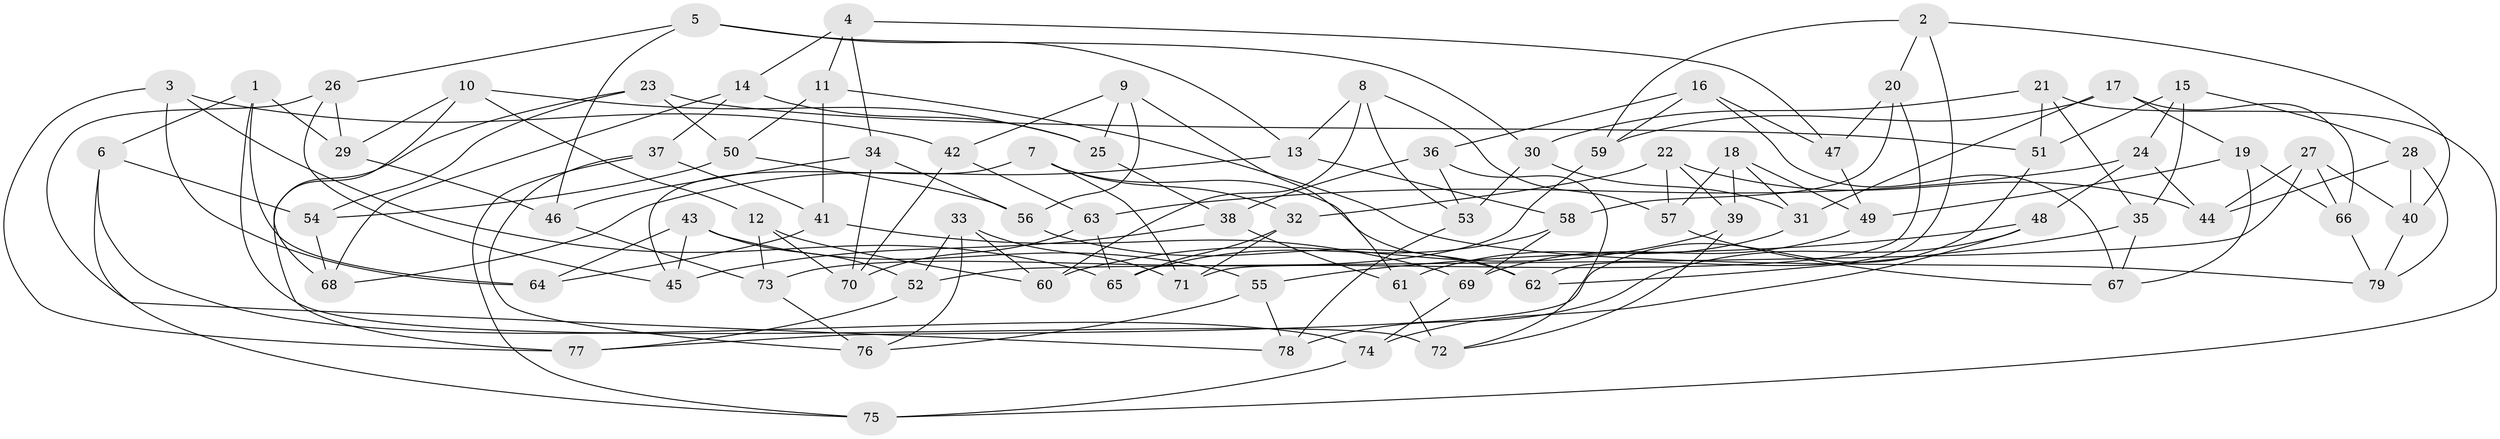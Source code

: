 // coarse degree distribution, {3: 0.23076923076923078, 5: 0.10256410256410256, 4: 0.41025641025641024, 6: 0.07692307692307693, 11: 0.02564102564102564, 9: 0.02564102564102564, 7: 0.05128205128205128, 13: 0.02564102564102564, 2: 0.02564102564102564, 8: 0.02564102564102564}
// Generated by graph-tools (version 1.1) at 2025/01/03/04/25 22:01:21]
// undirected, 79 vertices, 158 edges
graph export_dot {
graph [start="1"]
  node [color=gray90,style=filled];
  1;
  2;
  3;
  4;
  5;
  6;
  7;
  8;
  9;
  10;
  11;
  12;
  13;
  14;
  15;
  16;
  17;
  18;
  19;
  20;
  21;
  22;
  23;
  24;
  25;
  26;
  27;
  28;
  29;
  30;
  31;
  32;
  33;
  34;
  35;
  36;
  37;
  38;
  39;
  40;
  41;
  42;
  43;
  44;
  45;
  46;
  47;
  48;
  49;
  50;
  51;
  52;
  53;
  54;
  55;
  56;
  57;
  58;
  59;
  60;
  61;
  62;
  63;
  64;
  65;
  66;
  67;
  68;
  69;
  70;
  71;
  72;
  73;
  74;
  75;
  76;
  77;
  78;
  79;
  1 -- 6;
  1 -- 64;
  1 -- 72;
  1 -- 29;
  2 -- 62;
  2 -- 40;
  2 -- 59;
  2 -- 20;
  3 -- 77;
  3 -- 65;
  3 -- 42;
  3 -- 64;
  4 -- 47;
  4 -- 11;
  4 -- 34;
  4 -- 14;
  5 -- 46;
  5 -- 13;
  5 -- 26;
  5 -- 30;
  6 -- 75;
  6 -- 74;
  6 -- 54;
  7 -- 45;
  7 -- 71;
  7 -- 32;
  7 -- 62;
  8 -- 53;
  8 -- 57;
  8 -- 60;
  8 -- 13;
  9 -- 61;
  9 -- 42;
  9 -- 25;
  9 -- 56;
  10 -- 12;
  10 -- 68;
  10 -- 25;
  10 -- 29;
  11 -- 41;
  11 -- 50;
  11 -- 79;
  12 -- 70;
  12 -- 73;
  12 -- 60;
  13 -- 58;
  13 -- 68;
  14 -- 25;
  14 -- 68;
  14 -- 37;
  15 -- 24;
  15 -- 35;
  15 -- 28;
  15 -- 51;
  16 -- 59;
  16 -- 47;
  16 -- 67;
  16 -- 36;
  17 -- 66;
  17 -- 19;
  17 -- 31;
  17 -- 59;
  18 -- 49;
  18 -- 31;
  18 -- 57;
  18 -- 39;
  19 -- 49;
  19 -- 66;
  19 -- 67;
  20 -- 47;
  20 -- 58;
  20 -- 71;
  21 -- 75;
  21 -- 35;
  21 -- 51;
  21 -- 30;
  22 -- 39;
  22 -- 32;
  22 -- 57;
  22 -- 44;
  23 -- 51;
  23 -- 77;
  23 -- 50;
  23 -- 54;
  24 -- 48;
  24 -- 63;
  24 -- 44;
  25 -- 38;
  26 -- 45;
  26 -- 78;
  26 -- 29;
  27 -- 66;
  27 -- 52;
  27 -- 44;
  27 -- 40;
  28 -- 40;
  28 -- 79;
  28 -- 44;
  29 -- 46;
  30 -- 31;
  30 -- 53;
  31 -- 61;
  32 -- 71;
  32 -- 65;
  33 -- 60;
  33 -- 76;
  33 -- 52;
  33 -- 71;
  34 -- 46;
  34 -- 56;
  34 -- 70;
  35 -- 67;
  35 -- 62;
  36 -- 72;
  36 -- 53;
  36 -- 38;
  37 -- 41;
  37 -- 75;
  37 -- 76;
  38 -- 45;
  38 -- 61;
  39 -- 72;
  39 -- 60;
  40 -- 79;
  41 -- 69;
  41 -- 64;
  42 -- 70;
  42 -- 63;
  43 -- 55;
  43 -- 64;
  43 -- 52;
  43 -- 45;
  46 -- 73;
  47 -- 49;
  48 -- 78;
  48 -- 74;
  48 -- 55;
  49 -- 69;
  50 -- 54;
  50 -- 56;
  51 -- 77;
  52 -- 77;
  53 -- 78;
  54 -- 68;
  55 -- 78;
  55 -- 76;
  56 -- 62;
  57 -- 67;
  58 -- 65;
  58 -- 69;
  59 -- 73;
  61 -- 72;
  63 -- 65;
  63 -- 70;
  66 -- 79;
  69 -- 74;
  73 -- 76;
  74 -- 75;
}

